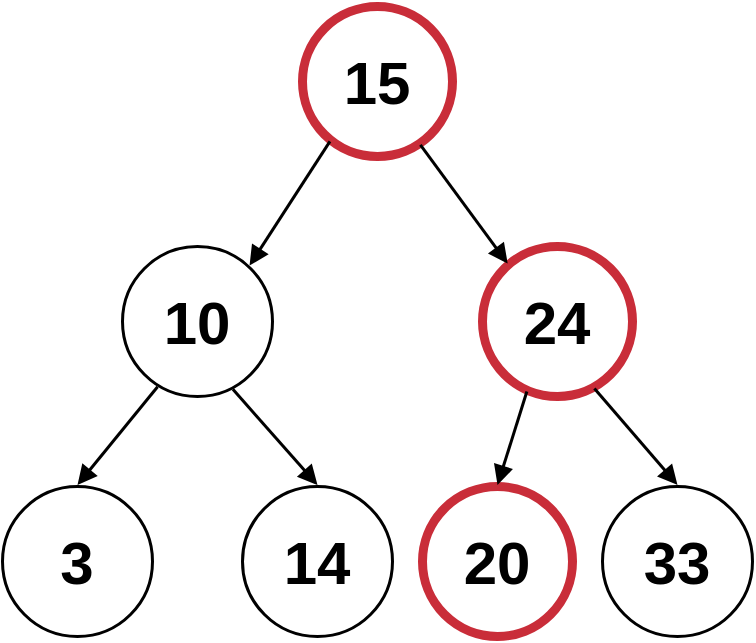 <?xml version="1.0" encoding="UTF-8"?><mxfile type="Lucidchart-Import" version="17.1.4"><diagram name="Page 1" id="0"><mxGraphModel page="1" pageWidth="1020" pageHeight="1320" grid="1" gridSize="15"><root><mxCell id="0"/><mxCell id="1" parent="0"/><UserObject label="15" lucidchartObjectId="MkJLKvDFTh0-" id="2"><mxCell style="html=1;overflow=block;blockSpacing=1;whiteSpace=wrap;ellipse;fontSize=30;fontColor=default;fontStyle=1;spacing=3.8;strokeColor=#c92d39;strokeOpacity=100;strokeWidth=4.5;" vertex="1" parent="1"><mxGeometry x="180" y="45" width="75" height="75" as="geometry"/></mxCell></UserObject><UserObject label="10" lucidchartObjectId="MkJLPvxsOlWV" id="3"><mxCell style="html=1;overflow=block;blockSpacing=1;whiteSpace=wrap;ellipse;fontSize=30;fontColor=default;fontStyle=1;spacing=3.8;strokeOpacity=100;strokeWidth=1.5;" vertex="1" parent="1"><mxGeometry x="90" y="165" width="75" height="75" as="geometry"/></mxCell></UserObject><UserObject label="24" lucidchartObjectId="MkJLdBTIHAlm" id="4"><mxCell style="html=1;overflow=block;blockSpacing=1;whiteSpace=wrap;ellipse;fontSize=30;fontColor=default;fontStyle=1;spacing=3.8;strokeColor=#c92d39;strokeOpacity=100;strokeWidth=4.5;" vertex="1" parent="1"><mxGeometry x="270" y="165" width="75" height="75" as="geometry"/></mxCell></UserObject><UserObject label="3" lucidchartObjectId="MkJL.kveKgz2" id="5"><mxCell style="html=1;overflow=block;blockSpacing=1;whiteSpace=wrap;ellipse;fontSize=30;fontColor=default;fontStyle=1;spacing=3.8;strokeOpacity=100;strokeWidth=1.5;" vertex="1" parent="1"><mxGeometry x="30" y="285" width="75" height="75" as="geometry"/></mxCell></UserObject><UserObject label="14" lucidchartObjectId="MkJLWXNZBV.X" id="6"><mxCell style="html=1;overflow=block;blockSpacing=1;whiteSpace=wrap;ellipse;fontSize=30;fontColor=default;fontStyle=1;spacing=3.8;strokeOpacity=100;strokeWidth=1.5;" vertex="1" parent="1"><mxGeometry x="150" y="285" width="75" height="75" as="geometry"/></mxCell></UserObject><UserObject label="33" lucidchartObjectId="MkJLWlEq.58g" id="7"><mxCell style="html=1;overflow=block;blockSpacing=1;whiteSpace=wrap;ellipse;fontSize=30;fontColor=default;fontStyle=1;spacing=3.8;strokeOpacity=100;strokeWidth=1.5;" vertex="1" parent="1"><mxGeometry x="330" y="285" width="75" height="75" as="geometry"/></mxCell></UserObject><UserObject label="" lucidchartObjectId="MkJLym60ecSr" id="8"><mxCell style="html=1;jettySize=18;whiteSpace=wrap;fontSize=13;strokeOpacity=100;strokeWidth=1.5;rounded=0;startArrow=none;endArrow=block;endFill=1;exitX=0.183;exitY=0.899;exitPerimeter=0;entryX=0.847;entryY=0.127;entryPerimeter=0;" edge="1" parent="1" source="2" target="3"><mxGeometry width="100" height="100" relative="1" as="geometry"><Array as="points"/></mxGeometry></mxCell></UserObject><UserObject label="" lucidchartObjectId="MkJLlX4Cy~dd" id="9"><mxCell style="html=1;jettySize=18;whiteSpace=wrap;fontSize=13;strokeOpacity=100;strokeWidth=1.5;rounded=0;startArrow=none;endArrow=block;endFill=1;exitX=0.786;exitY=0.922;exitPerimeter=0;entryX=0.168;entryY=0.114;entryPerimeter=0;" edge="1" parent="1" source="2" target="4"><mxGeometry width="100" height="100" relative="1" as="geometry"><Array as="points"/></mxGeometry></mxCell></UserObject><UserObject label="" lucidchartObjectId="MkJLDN1ajV1t" id="10"><mxCell style="html=1;jettySize=18;whiteSpace=wrap;fontSize=13;strokeOpacity=100;strokeWidth=1.5;rounded=0;startArrow=none;endArrow=block;endFill=1;exitX=0.234;exitY=0.935;exitPerimeter=0;entryX=0.5;entryY=-0.01;entryPerimeter=0;" edge="1" parent="1" source="3" target="5"><mxGeometry width="100" height="100" relative="1" as="geometry"><Array as="points"/></mxGeometry></mxCell></UserObject><UserObject label="" lucidchartObjectId="MkJLCCqIjNOb" id="11"><mxCell style="html=1;jettySize=18;whiteSpace=wrap;fontSize=13;strokeOpacity=100;strokeWidth=1.5;rounded=0;startArrow=none;endArrow=block;endFill=1;exitX=0.736;exitY=0.952;exitPerimeter=0;entryX=0.5;entryY=-0.01;entryPerimeter=0;" edge="1" parent="1" source="3" target="6"><mxGeometry width="100" height="100" relative="1" as="geometry"><Array as="points"/></mxGeometry></mxCell></UserObject><UserObject label="" lucidchartObjectId="MkJLtf.cfbjy" id="12"><mxCell style="html=1;jettySize=18;whiteSpace=wrap;fontSize=13;strokeOpacity=100;strokeWidth=1.5;rounded=0;startArrow=none;endArrow=block;endFill=1;exitX=0.746;exitY=0.946;exitPerimeter=0;entryX=0.5;entryY=-0.01;entryPerimeter=0;" edge="1" parent="1" source="4" target="7"><mxGeometry width="100" height="100" relative="1" as="geometry"><Array as="points"/></mxGeometry></mxCell></UserObject><UserObject label="20" lucidchartObjectId="MkJLrK1SnduG" id="13"><mxCell style="html=1;overflow=block;blockSpacing=1;whiteSpace=wrap;ellipse;fontSize=30;fontColor=default;fontStyle=1;spacing=3.8;strokeColor=#c92d39;strokeOpacity=100;strokeWidth=4.5;" vertex="1" parent="1"><mxGeometry x="240" y="285" width="75" height="75" as="geometry"/></mxCell></UserObject><UserObject label="" lucidchartObjectId="MkJLItgAA57m" id="14"><mxCell style="html=1;jettySize=18;whiteSpace=wrap;fontSize=13;strokeOpacity=100;strokeWidth=1.5;rounded=0;startArrow=none;endArrow=block;endFill=1;exitX=0.296;exitY=0.967;exitPerimeter=0;entryX=0.5;entryY=-0.01;entryPerimeter=0;" edge="1" parent="1" source="4" target="13"><mxGeometry width="100" height="100" relative="1" as="geometry"><Array as="points"/></mxGeometry></mxCell></UserObject></root></mxGraphModel></diagram></mxfile>